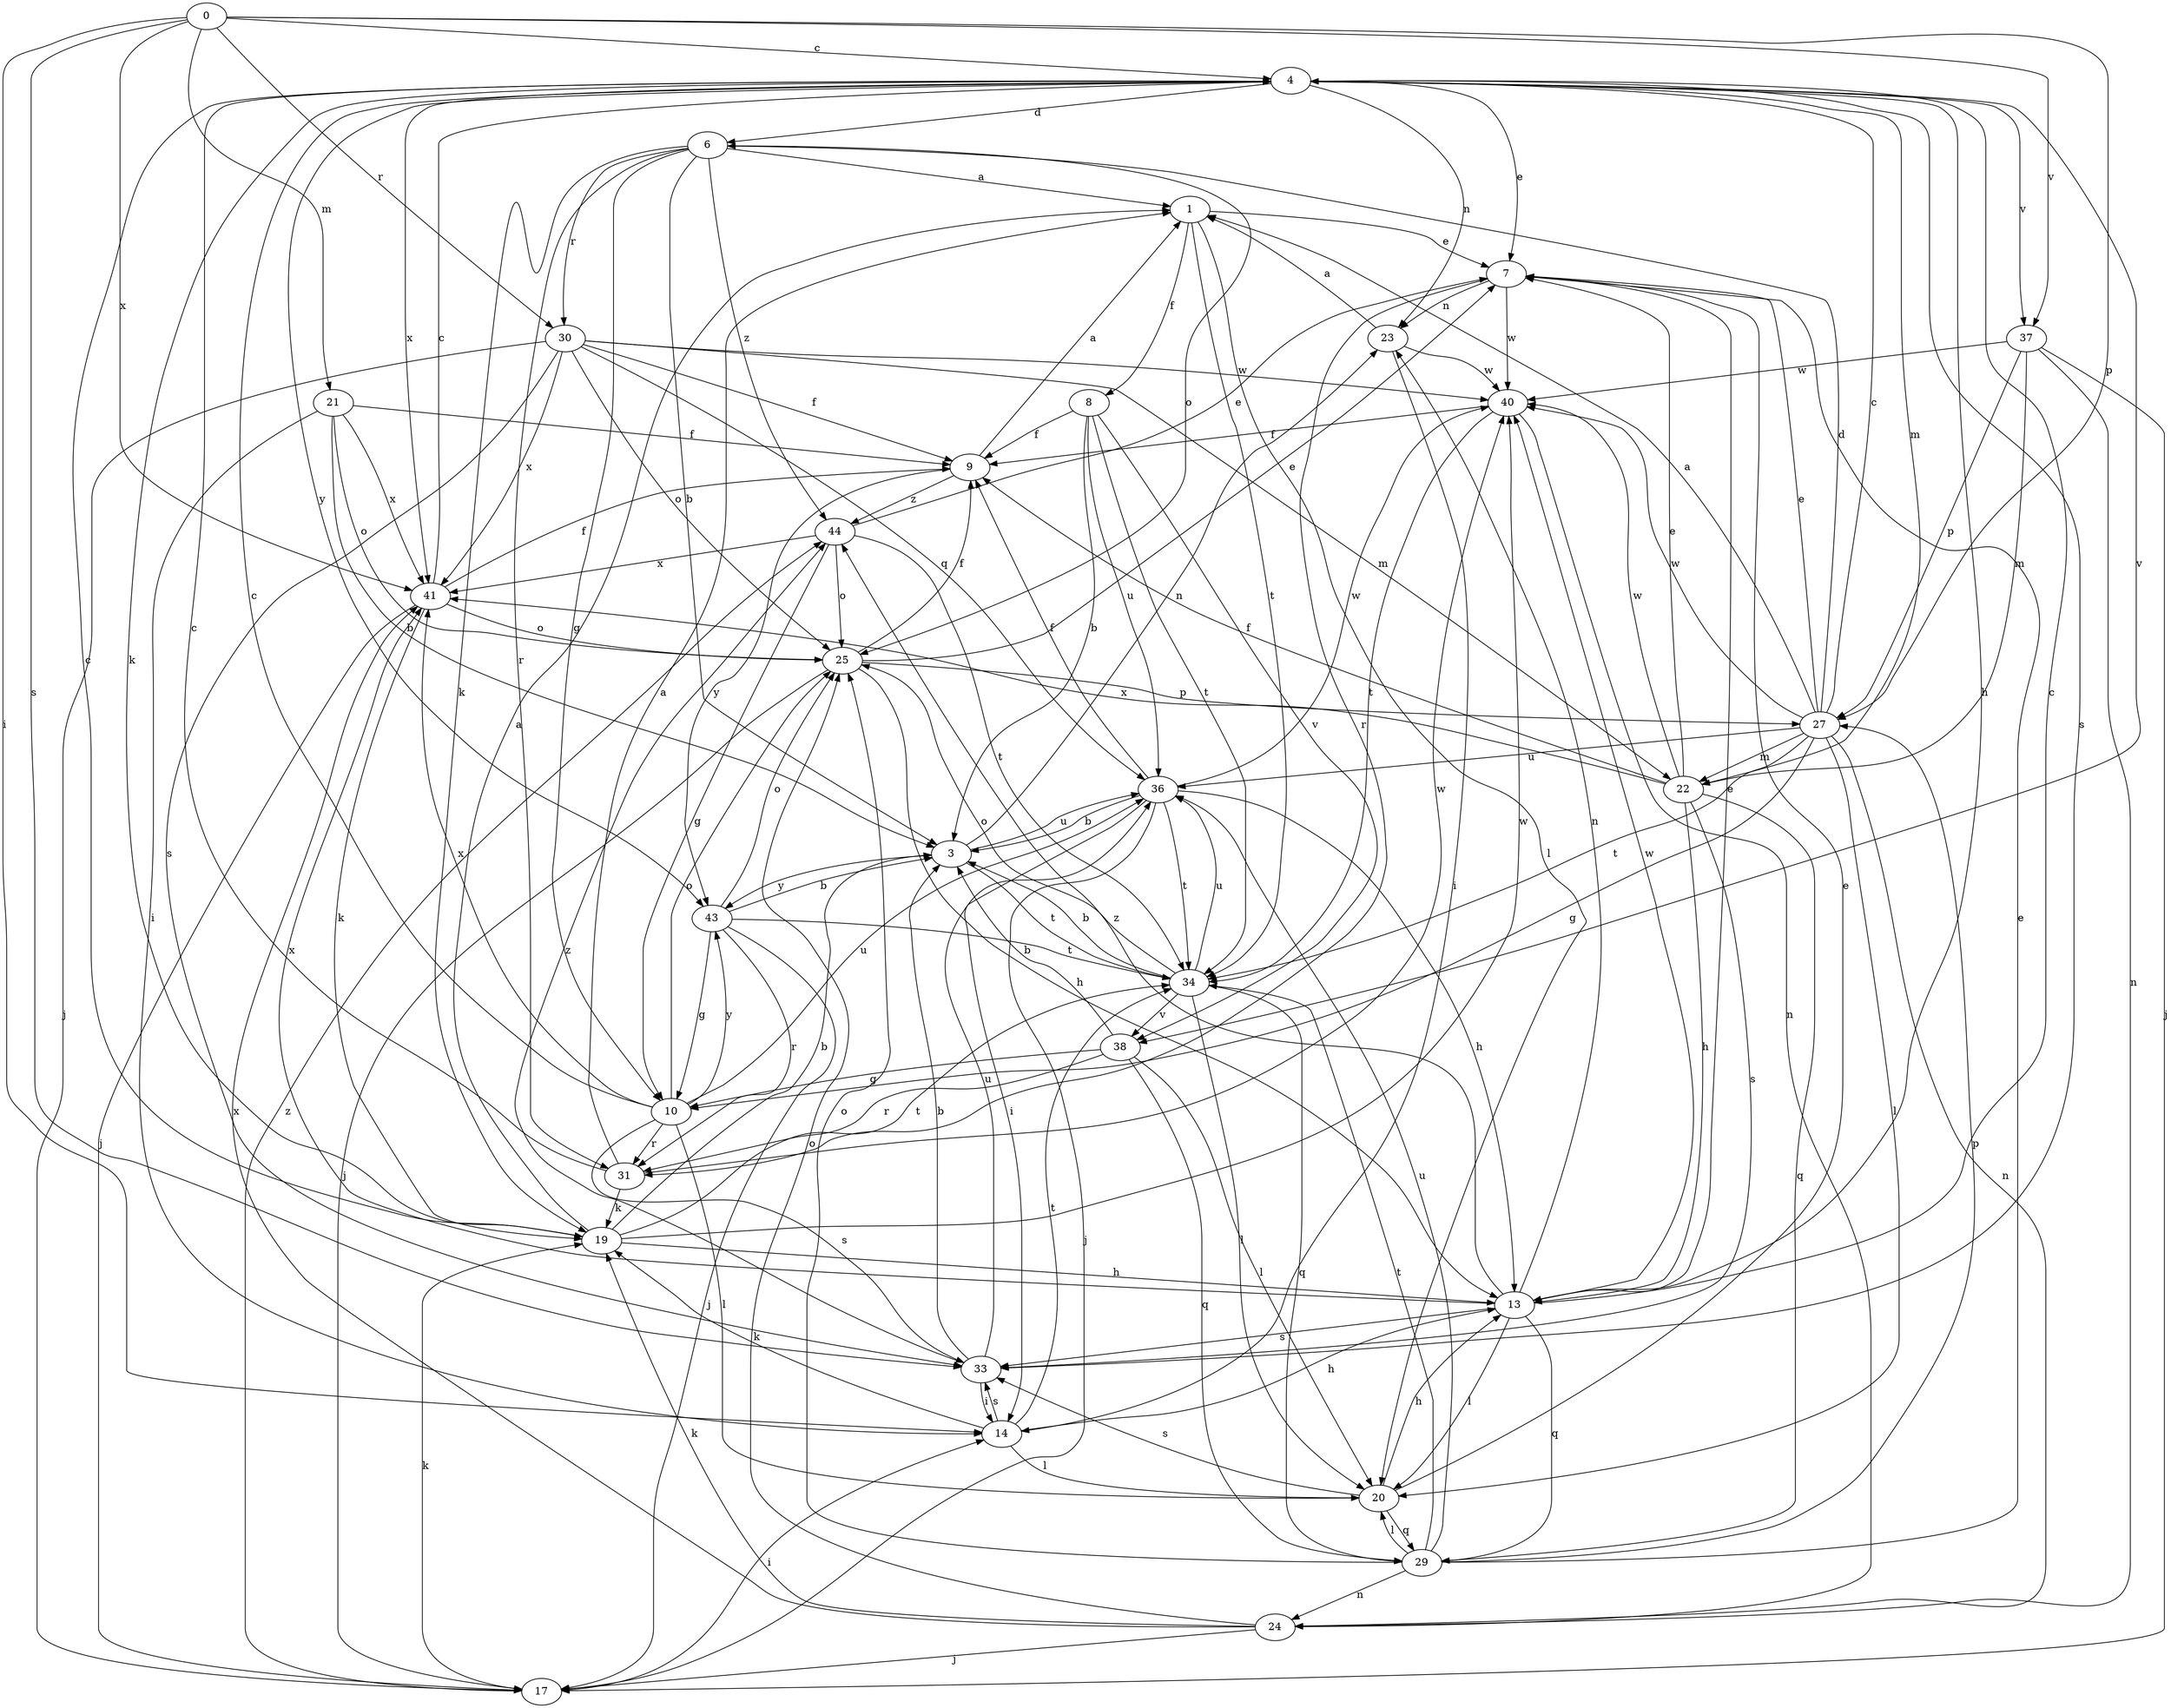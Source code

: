strict digraph  {
0;
1;
3;
4;
6;
7;
8;
9;
10;
13;
14;
17;
19;
20;
21;
22;
23;
24;
25;
27;
29;
30;
31;
33;
34;
36;
37;
38;
40;
41;
43;
44;
0 -> 4  [label=c];
0 -> 14  [label=i];
0 -> 21  [label=m];
0 -> 27  [label=p];
0 -> 30  [label=r];
0 -> 33  [label=s];
0 -> 37  [label=v];
0 -> 41  [label=x];
1 -> 7  [label=e];
1 -> 8  [label=f];
1 -> 20  [label=l];
1 -> 34  [label=t];
3 -> 23  [label=n];
3 -> 34  [label=t];
3 -> 36  [label=u];
3 -> 43  [label=y];
4 -> 6  [label=d];
4 -> 7  [label=e];
4 -> 13  [label=h];
4 -> 19  [label=k];
4 -> 22  [label=m];
4 -> 23  [label=n];
4 -> 33  [label=s];
4 -> 37  [label=v];
4 -> 38  [label=v];
4 -> 41  [label=x];
4 -> 43  [label=y];
6 -> 1  [label=a];
6 -> 3  [label=b];
6 -> 10  [label=g];
6 -> 19  [label=k];
6 -> 25  [label=o];
6 -> 30  [label=r];
6 -> 31  [label=r];
6 -> 44  [label=z];
7 -> 23  [label=n];
7 -> 31  [label=r];
7 -> 40  [label=w];
8 -> 3  [label=b];
8 -> 9  [label=f];
8 -> 34  [label=t];
8 -> 36  [label=u];
8 -> 38  [label=v];
9 -> 1  [label=a];
9 -> 43  [label=y];
9 -> 44  [label=z];
10 -> 4  [label=c];
10 -> 20  [label=l];
10 -> 25  [label=o];
10 -> 31  [label=r];
10 -> 33  [label=s];
10 -> 36  [label=u];
10 -> 41  [label=x];
10 -> 43  [label=y];
13 -> 4  [label=c];
13 -> 7  [label=e];
13 -> 20  [label=l];
13 -> 23  [label=n];
13 -> 29  [label=q];
13 -> 33  [label=s];
13 -> 40  [label=w];
13 -> 41  [label=x];
13 -> 44  [label=z];
14 -> 13  [label=h];
14 -> 19  [label=k];
14 -> 20  [label=l];
14 -> 33  [label=s];
14 -> 34  [label=t];
17 -> 14  [label=i];
17 -> 19  [label=k];
17 -> 44  [label=z];
19 -> 1  [label=a];
19 -> 3  [label=b];
19 -> 4  [label=c];
19 -> 13  [label=h];
19 -> 34  [label=t];
19 -> 40  [label=w];
20 -> 7  [label=e];
20 -> 13  [label=h];
20 -> 29  [label=q];
20 -> 33  [label=s];
21 -> 3  [label=b];
21 -> 9  [label=f];
21 -> 14  [label=i];
21 -> 25  [label=o];
21 -> 41  [label=x];
22 -> 7  [label=e];
22 -> 9  [label=f];
22 -> 13  [label=h];
22 -> 29  [label=q];
22 -> 33  [label=s];
22 -> 40  [label=w];
22 -> 41  [label=x];
23 -> 1  [label=a];
23 -> 14  [label=i];
23 -> 40  [label=w];
24 -> 17  [label=j];
24 -> 19  [label=k];
24 -> 25  [label=o];
24 -> 41  [label=x];
25 -> 7  [label=e];
25 -> 9  [label=f];
25 -> 13  [label=h];
25 -> 17  [label=j];
25 -> 27  [label=p];
27 -> 1  [label=a];
27 -> 4  [label=c];
27 -> 6  [label=d];
27 -> 7  [label=e];
27 -> 10  [label=g];
27 -> 20  [label=l];
27 -> 22  [label=m];
27 -> 24  [label=n];
27 -> 34  [label=t];
27 -> 36  [label=u];
27 -> 40  [label=w];
29 -> 7  [label=e];
29 -> 20  [label=l];
29 -> 24  [label=n];
29 -> 25  [label=o];
29 -> 27  [label=p];
29 -> 34  [label=t];
29 -> 36  [label=u];
30 -> 9  [label=f];
30 -> 17  [label=j];
30 -> 22  [label=m];
30 -> 25  [label=o];
30 -> 33  [label=s];
30 -> 36  [label=q];
30 -> 40  [label=w];
30 -> 41  [label=x];
31 -> 1  [label=a];
31 -> 4  [label=c];
31 -> 19  [label=k];
31 -> 40  [label=w];
33 -> 3  [label=b];
33 -> 14  [label=i];
33 -> 36  [label=u];
33 -> 44  [label=z];
34 -> 3  [label=b];
34 -> 20  [label=l];
34 -> 25  [label=o];
34 -> 29  [label=q];
34 -> 36  [label=u];
34 -> 38  [label=v];
36 -> 3  [label=b];
36 -> 9  [label=f];
36 -> 13  [label=h];
36 -> 14  [label=i];
36 -> 17  [label=j];
36 -> 34  [label=t];
36 -> 40  [label=w];
37 -> 17  [label=j];
37 -> 22  [label=m];
37 -> 24  [label=n];
37 -> 27  [label=p];
37 -> 40  [label=w];
38 -> 3  [label=b];
38 -> 10  [label=g];
38 -> 20  [label=l];
38 -> 29  [label=q];
38 -> 31  [label=r];
40 -> 9  [label=f];
40 -> 24  [label=n];
40 -> 34  [label=t];
41 -> 4  [label=c];
41 -> 9  [label=f];
41 -> 17  [label=j];
41 -> 19  [label=k];
41 -> 25  [label=o];
43 -> 3  [label=b];
43 -> 10  [label=g];
43 -> 17  [label=j];
43 -> 25  [label=o];
43 -> 31  [label=r];
43 -> 34  [label=t];
44 -> 7  [label=e];
44 -> 10  [label=g];
44 -> 25  [label=o];
44 -> 34  [label=t];
44 -> 41  [label=x];
}

